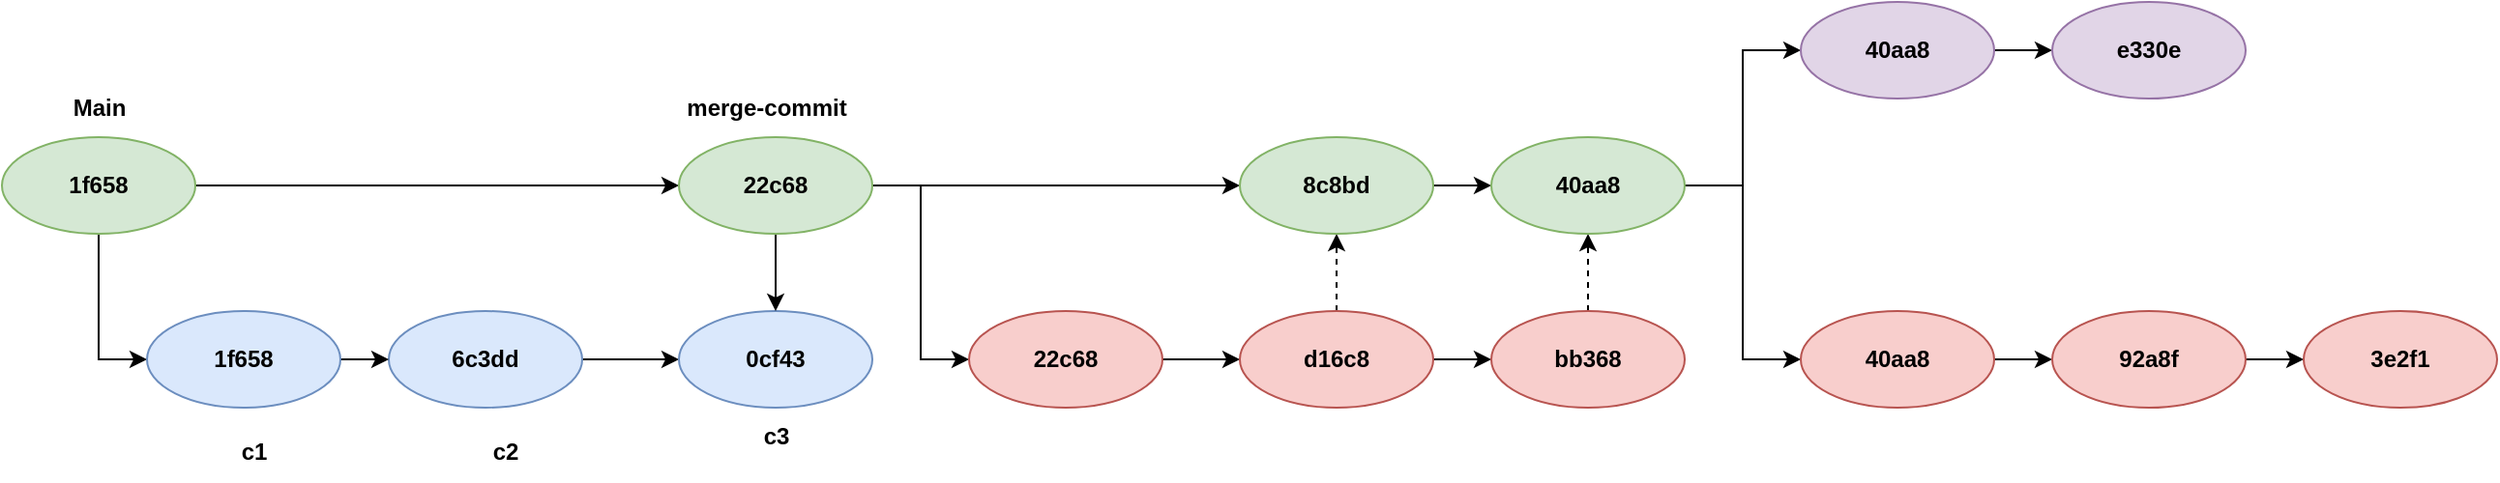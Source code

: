 <mxfile version="26.3.0">
  <diagram name="Page-1" id="S2-03lSsmSxAi3Dc4DbP">
    <mxGraphModel dx="2101" dy="660" grid="1" gridSize="10" guides="1" tooltips="1" connect="1" arrows="1" fold="1" page="1" pageScale="1" pageWidth="850" pageHeight="1100" math="0" shadow="0">
      <root>
        <mxCell id="0" />
        <mxCell id="1" parent="0" />
        <mxCell id="9KxeKJKBETaJ2yjf6ht7-9" style="edgeStyle=orthogonalEdgeStyle;rounded=0;orthogonalLoop=1;jettySize=auto;html=1;entryX=0;entryY=0.5;entryDx=0;entryDy=0;" edge="1" parent="1" source="9KxeKJKBETaJ2yjf6ht7-1" target="9KxeKJKBETaJ2yjf6ht7-7">
          <mxGeometry relative="1" as="geometry" />
        </mxCell>
        <mxCell id="9KxeKJKBETaJ2yjf6ht7-11" style="edgeStyle=orthogonalEdgeStyle;rounded=0;orthogonalLoop=1;jettySize=auto;html=1;entryX=0;entryY=0.5;entryDx=0;entryDy=0;" edge="1" parent="1" source="9KxeKJKBETaJ2yjf6ht7-1" target="9KxeKJKBETaJ2yjf6ht7-10">
          <mxGeometry relative="1" as="geometry" />
        </mxCell>
        <mxCell id="9KxeKJKBETaJ2yjf6ht7-1" value="&lt;b&gt;1f658&lt;/b&gt;" style="ellipse;whiteSpace=wrap;html=1;fillColor=#d5e8d4;strokeColor=#82b366;" vertex="1" parent="1">
          <mxGeometry x="-60" y="80" width="100" height="50" as="geometry" />
        </mxCell>
        <mxCell id="9KxeKJKBETaJ2yjf6ht7-2" value="&lt;b&gt;Main&lt;/b&gt;" style="text;html=1;align=center;verticalAlign=middle;resizable=0;points=[];autosize=1;strokeColor=none;fillColor=none;" vertex="1" parent="1">
          <mxGeometry x="-35" y="50" width="50" height="30" as="geometry" />
        </mxCell>
        <mxCell id="9KxeKJKBETaJ2yjf6ht7-6" style="edgeStyle=orthogonalEdgeStyle;rounded=0;orthogonalLoop=1;jettySize=auto;html=1;entryX=0;entryY=0.5;entryDx=0;entryDy=0;" edge="1" parent="1" source="9KxeKJKBETaJ2yjf6ht7-3" target="9KxeKJKBETaJ2yjf6ht7-5">
          <mxGeometry relative="1" as="geometry" />
        </mxCell>
        <mxCell id="9KxeKJKBETaJ2yjf6ht7-3" value="&lt;b&gt;6c3dd&lt;/b&gt;" style="ellipse;whiteSpace=wrap;html=1;fillColor=#dae8fc;strokeColor=#6c8ebf;" vertex="1" parent="1">
          <mxGeometry x="140" y="170" width="100" height="50" as="geometry" />
        </mxCell>
        <mxCell id="9KxeKJKBETaJ2yjf6ht7-5" value="&lt;b&gt;0cf43&lt;/b&gt;" style="ellipse;whiteSpace=wrap;html=1;fillColor=#dae8fc;strokeColor=#6c8ebf;" vertex="1" parent="1">
          <mxGeometry x="290" y="170" width="100" height="50" as="geometry" />
        </mxCell>
        <mxCell id="9KxeKJKBETaJ2yjf6ht7-8" style="edgeStyle=orthogonalEdgeStyle;rounded=0;orthogonalLoop=1;jettySize=auto;html=1;entryX=0;entryY=0.5;entryDx=0;entryDy=0;" edge="1" parent="1" source="9KxeKJKBETaJ2yjf6ht7-7" target="9KxeKJKBETaJ2yjf6ht7-3">
          <mxGeometry relative="1" as="geometry" />
        </mxCell>
        <mxCell id="9KxeKJKBETaJ2yjf6ht7-7" value="&lt;b&gt;1f658&lt;/b&gt;" style="ellipse;whiteSpace=wrap;html=1;fillColor=#dae8fc;strokeColor=#6c8ebf;" vertex="1" parent="1">
          <mxGeometry x="15" y="170" width="100" height="50" as="geometry" />
        </mxCell>
        <mxCell id="9KxeKJKBETaJ2yjf6ht7-16" style="edgeStyle=orthogonalEdgeStyle;rounded=0;orthogonalLoop=1;jettySize=auto;html=1;entryX=0.5;entryY=0;entryDx=0;entryDy=0;" edge="1" parent="1" source="9KxeKJKBETaJ2yjf6ht7-10" target="9KxeKJKBETaJ2yjf6ht7-5">
          <mxGeometry relative="1" as="geometry" />
        </mxCell>
        <mxCell id="9KxeKJKBETaJ2yjf6ht7-18" style="edgeStyle=orthogonalEdgeStyle;rounded=0;orthogonalLoop=1;jettySize=auto;html=1;entryX=0;entryY=0.5;entryDx=0;entryDy=0;" edge="1" parent="1" source="9KxeKJKBETaJ2yjf6ht7-10" target="9KxeKJKBETaJ2yjf6ht7-17">
          <mxGeometry relative="1" as="geometry" />
        </mxCell>
        <mxCell id="9KxeKJKBETaJ2yjf6ht7-25" style="edgeStyle=orthogonalEdgeStyle;rounded=0;orthogonalLoop=1;jettySize=auto;html=1;" edge="1" parent="1" source="9KxeKJKBETaJ2yjf6ht7-10" target="9KxeKJKBETaJ2yjf6ht7-23">
          <mxGeometry relative="1" as="geometry" />
        </mxCell>
        <mxCell id="9KxeKJKBETaJ2yjf6ht7-10" value="&lt;b&gt;22c68&lt;/b&gt;" style="ellipse;whiteSpace=wrap;html=1;fillColor=#d5e8d4;strokeColor=#82b366;" vertex="1" parent="1">
          <mxGeometry x="290" y="80" width="100" height="50" as="geometry" />
        </mxCell>
        <mxCell id="9KxeKJKBETaJ2yjf6ht7-12" value="&lt;b&gt;c1&lt;/b&gt;" style="text;html=1;align=center;verticalAlign=middle;resizable=0;points=[];autosize=1;strokeColor=none;fillColor=none;" vertex="1" parent="1">
          <mxGeometry x="50" y="228" width="40" height="30" as="geometry" />
        </mxCell>
        <mxCell id="9KxeKJKBETaJ2yjf6ht7-13" value="&lt;b&gt;c2&lt;/b&gt;" style="text;html=1;align=center;verticalAlign=middle;resizable=0;points=[];autosize=1;strokeColor=none;fillColor=none;" vertex="1" parent="1">
          <mxGeometry x="180" y="228" width="40" height="30" as="geometry" />
        </mxCell>
        <mxCell id="9KxeKJKBETaJ2yjf6ht7-14" value="&lt;b&gt;c3&lt;/b&gt;" style="text;html=1;align=center;verticalAlign=middle;resizable=0;points=[];autosize=1;strokeColor=none;fillColor=none;" vertex="1" parent="1">
          <mxGeometry x="320" y="220" width="40" height="30" as="geometry" />
        </mxCell>
        <mxCell id="9KxeKJKBETaJ2yjf6ht7-15" value="&lt;b&gt;merge-commit&lt;/b&gt;" style="text;html=1;align=center;verticalAlign=middle;resizable=0;points=[];autosize=1;strokeColor=none;fillColor=none;" vertex="1" parent="1">
          <mxGeometry x="280" y="50" width="110" height="30" as="geometry" />
        </mxCell>
        <mxCell id="9KxeKJKBETaJ2yjf6ht7-20" style="edgeStyle=orthogonalEdgeStyle;rounded=0;orthogonalLoop=1;jettySize=auto;html=1;entryX=0;entryY=0.5;entryDx=0;entryDy=0;" edge="1" parent="1" source="9KxeKJKBETaJ2yjf6ht7-17" target="9KxeKJKBETaJ2yjf6ht7-19">
          <mxGeometry relative="1" as="geometry" />
        </mxCell>
        <mxCell id="9KxeKJKBETaJ2yjf6ht7-17" value="&lt;b&gt;22c68&lt;/b&gt;" style="ellipse;whiteSpace=wrap;html=1;fillColor=#f8cecc;strokeColor=#b85450;" vertex="1" parent="1">
          <mxGeometry x="440" y="170" width="100" height="50" as="geometry" />
        </mxCell>
        <mxCell id="9KxeKJKBETaJ2yjf6ht7-22" style="edgeStyle=orthogonalEdgeStyle;rounded=0;orthogonalLoop=1;jettySize=auto;html=1;entryX=0;entryY=0.5;entryDx=0;entryDy=0;" edge="1" parent="1" source="9KxeKJKBETaJ2yjf6ht7-19" target="9KxeKJKBETaJ2yjf6ht7-21">
          <mxGeometry relative="1" as="geometry" />
        </mxCell>
        <mxCell id="9KxeKJKBETaJ2yjf6ht7-28" style="edgeStyle=orthogonalEdgeStyle;rounded=0;orthogonalLoop=1;jettySize=auto;html=1;entryX=0.5;entryY=1;entryDx=0;entryDy=0;dashed=1;" edge="1" parent="1" source="9KxeKJKBETaJ2yjf6ht7-19" target="9KxeKJKBETaJ2yjf6ht7-23">
          <mxGeometry relative="1" as="geometry" />
        </mxCell>
        <mxCell id="9KxeKJKBETaJ2yjf6ht7-19" value="&lt;b&gt;d16c8&lt;/b&gt;" style="ellipse;whiteSpace=wrap;html=1;fillColor=#f8cecc;strokeColor=#b85450;" vertex="1" parent="1">
          <mxGeometry x="580" y="170" width="100" height="50" as="geometry" />
        </mxCell>
        <mxCell id="9KxeKJKBETaJ2yjf6ht7-29" style="edgeStyle=orthogonalEdgeStyle;rounded=0;orthogonalLoop=1;jettySize=auto;html=1;entryX=0.5;entryY=1;entryDx=0;entryDy=0;dashed=1;" edge="1" parent="1" source="9KxeKJKBETaJ2yjf6ht7-21" target="9KxeKJKBETaJ2yjf6ht7-24">
          <mxGeometry relative="1" as="geometry" />
        </mxCell>
        <mxCell id="9KxeKJKBETaJ2yjf6ht7-21" value="&lt;b&gt;bb368&lt;/b&gt;" style="ellipse;whiteSpace=wrap;html=1;fillColor=#f8cecc;strokeColor=#b85450;" vertex="1" parent="1">
          <mxGeometry x="710" y="170" width="100" height="50" as="geometry" />
        </mxCell>
        <mxCell id="9KxeKJKBETaJ2yjf6ht7-26" style="edgeStyle=orthogonalEdgeStyle;rounded=0;orthogonalLoop=1;jettySize=auto;html=1;" edge="1" parent="1" source="9KxeKJKBETaJ2yjf6ht7-23" target="9KxeKJKBETaJ2yjf6ht7-24">
          <mxGeometry relative="1" as="geometry" />
        </mxCell>
        <mxCell id="9KxeKJKBETaJ2yjf6ht7-23" value="&lt;b&gt;8c8bd&lt;/b&gt;" style="ellipse;whiteSpace=wrap;html=1;fillColor=#d5e8d4;strokeColor=#82b366;" vertex="1" parent="1">
          <mxGeometry x="580" y="80" width="100" height="50" as="geometry" />
        </mxCell>
        <mxCell id="9KxeKJKBETaJ2yjf6ht7-31" style="edgeStyle=orthogonalEdgeStyle;rounded=0;orthogonalLoop=1;jettySize=auto;html=1;entryX=0;entryY=0.5;entryDx=0;entryDy=0;" edge="1" parent="1" source="9KxeKJKBETaJ2yjf6ht7-24" target="9KxeKJKBETaJ2yjf6ht7-30">
          <mxGeometry relative="1" as="geometry" />
        </mxCell>
        <mxCell id="9KxeKJKBETaJ2yjf6ht7-33" style="edgeStyle=orthogonalEdgeStyle;rounded=0;orthogonalLoop=1;jettySize=auto;html=1;entryX=0;entryY=0.5;entryDx=0;entryDy=0;" edge="1" parent="1" source="9KxeKJKBETaJ2yjf6ht7-24" target="9KxeKJKBETaJ2yjf6ht7-32">
          <mxGeometry relative="1" as="geometry" />
        </mxCell>
        <mxCell id="9KxeKJKBETaJ2yjf6ht7-24" value="&lt;b&gt;40aa8&lt;/b&gt;" style="ellipse;whiteSpace=wrap;html=1;fillColor=#d5e8d4;strokeColor=#82b366;" vertex="1" parent="1">
          <mxGeometry x="710" y="80" width="100" height="50" as="geometry" />
        </mxCell>
        <mxCell id="9KxeKJKBETaJ2yjf6ht7-35" style="edgeStyle=orthogonalEdgeStyle;rounded=0;orthogonalLoop=1;jettySize=auto;html=1;entryX=0;entryY=0.5;entryDx=0;entryDy=0;" edge="1" parent="1" source="9KxeKJKBETaJ2yjf6ht7-30" target="9KxeKJKBETaJ2yjf6ht7-34">
          <mxGeometry relative="1" as="geometry" />
        </mxCell>
        <mxCell id="9KxeKJKBETaJ2yjf6ht7-30" value="&lt;b&gt;40aa8&lt;/b&gt;" style="ellipse;whiteSpace=wrap;html=1;fillColor=#f8cecc;strokeColor=#b85450;" vertex="1" parent="1">
          <mxGeometry x="870" y="170" width="100" height="50" as="geometry" />
        </mxCell>
        <mxCell id="9KxeKJKBETaJ2yjf6ht7-39" value="" style="edgeStyle=orthogonalEdgeStyle;rounded=0;orthogonalLoop=1;jettySize=auto;html=1;" edge="1" parent="1" source="9KxeKJKBETaJ2yjf6ht7-32" target="9KxeKJKBETaJ2yjf6ht7-38">
          <mxGeometry relative="1" as="geometry" />
        </mxCell>
        <mxCell id="9KxeKJKBETaJ2yjf6ht7-32" value="&lt;b&gt;40aa8&lt;/b&gt;" style="ellipse;whiteSpace=wrap;html=1;fillColor=#e1d5e7;strokeColor=#9673a6;" vertex="1" parent="1">
          <mxGeometry x="870" y="10" width="100" height="50" as="geometry" />
        </mxCell>
        <mxCell id="9KxeKJKBETaJ2yjf6ht7-37" style="edgeStyle=orthogonalEdgeStyle;rounded=0;orthogonalLoop=1;jettySize=auto;html=1;entryX=0;entryY=0.5;entryDx=0;entryDy=0;" edge="1" parent="1" source="9KxeKJKBETaJ2yjf6ht7-34" target="9KxeKJKBETaJ2yjf6ht7-36">
          <mxGeometry relative="1" as="geometry" />
        </mxCell>
        <mxCell id="9KxeKJKBETaJ2yjf6ht7-34" value="&lt;b&gt;92a8f&lt;/b&gt;" style="ellipse;whiteSpace=wrap;html=1;fillColor=#f8cecc;strokeColor=#b85450;" vertex="1" parent="1">
          <mxGeometry x="1000" y="170" width="100" height="50" as="geometry" />
        </mxCell>
        <mxCell id="9KxeKJKBETaJ2yjf6ht7-36" value="&lt;b&gt;3e2f1&lt;/b&gt;" style="ellipse;whiteSpace=wrap;html=1;fillColor=#f8cecc;strokeColor=#b85450;" vertex="1" parent="1">
          <mxGeometry x="1130" y="170" width="100" height="50" as="geometry" />
        </mxCell>
        <mxCell id="9KxeKJKBETaJ2yjf6ht7-38" value="&lt;b&gt;e330e&lt;/b&gt;" style="ellipse;whiteSpace=wrap;html=1;fillColor=#e1d5e7;strokeColor=#9673a6;" vertex="1" parent="1">
          <mxGeometry x="1000" y="10" width="100" height="50" as="geometry" />
        </mxCell>
      </root>
    </mxGraphModel>
  </diagram>
</mxfile>
